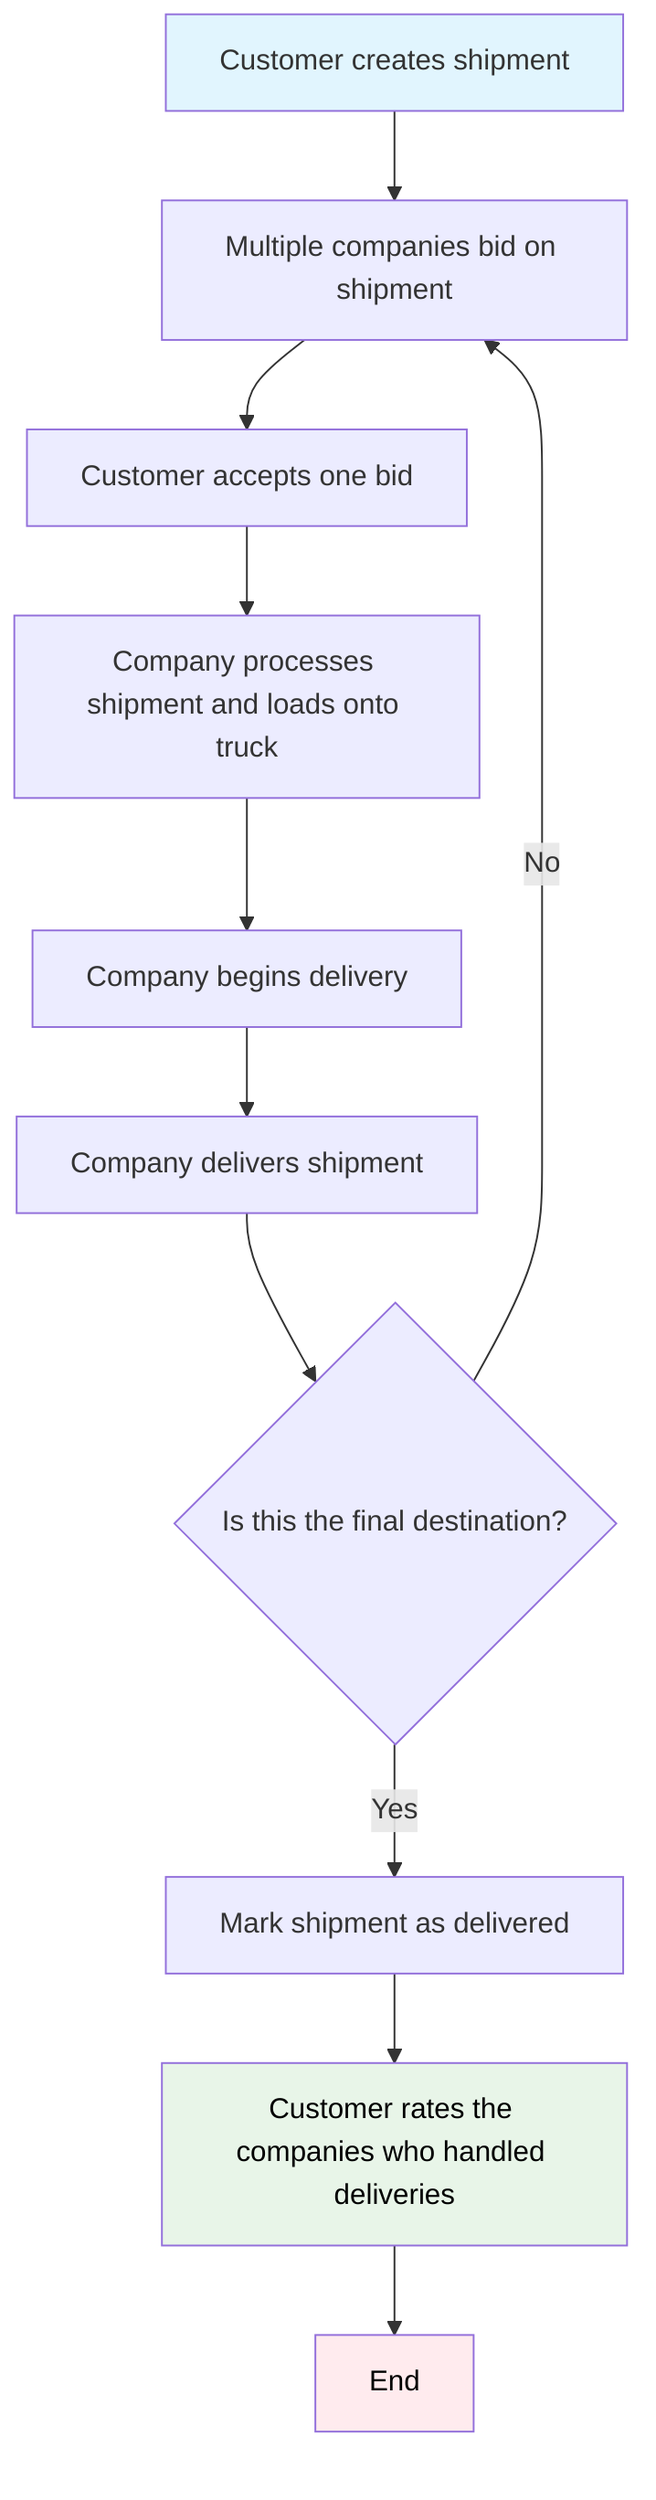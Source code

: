 flowchart TD
    A[Customer creates shipment] --> B[Multiple companies bid on shipment]
    B --> C[Customer accepts one bid]
    C --> D[Company processes shipment and loads onto truck]
    D --> E[Company begins delivery]
    E --> F[Company delivers shipment]
    F --> G{Is this the final destination?}
    G -->|No| B
    G -->|Yes| H[Mark shipment as delivered]
    H --> I[Customer rates the companies who handled deliveries]
    I --> J[End]

    style A fill:#e1f5fe
    style I fill:#e8f5e8,color:black
    style J fill:#ffebee,color:black